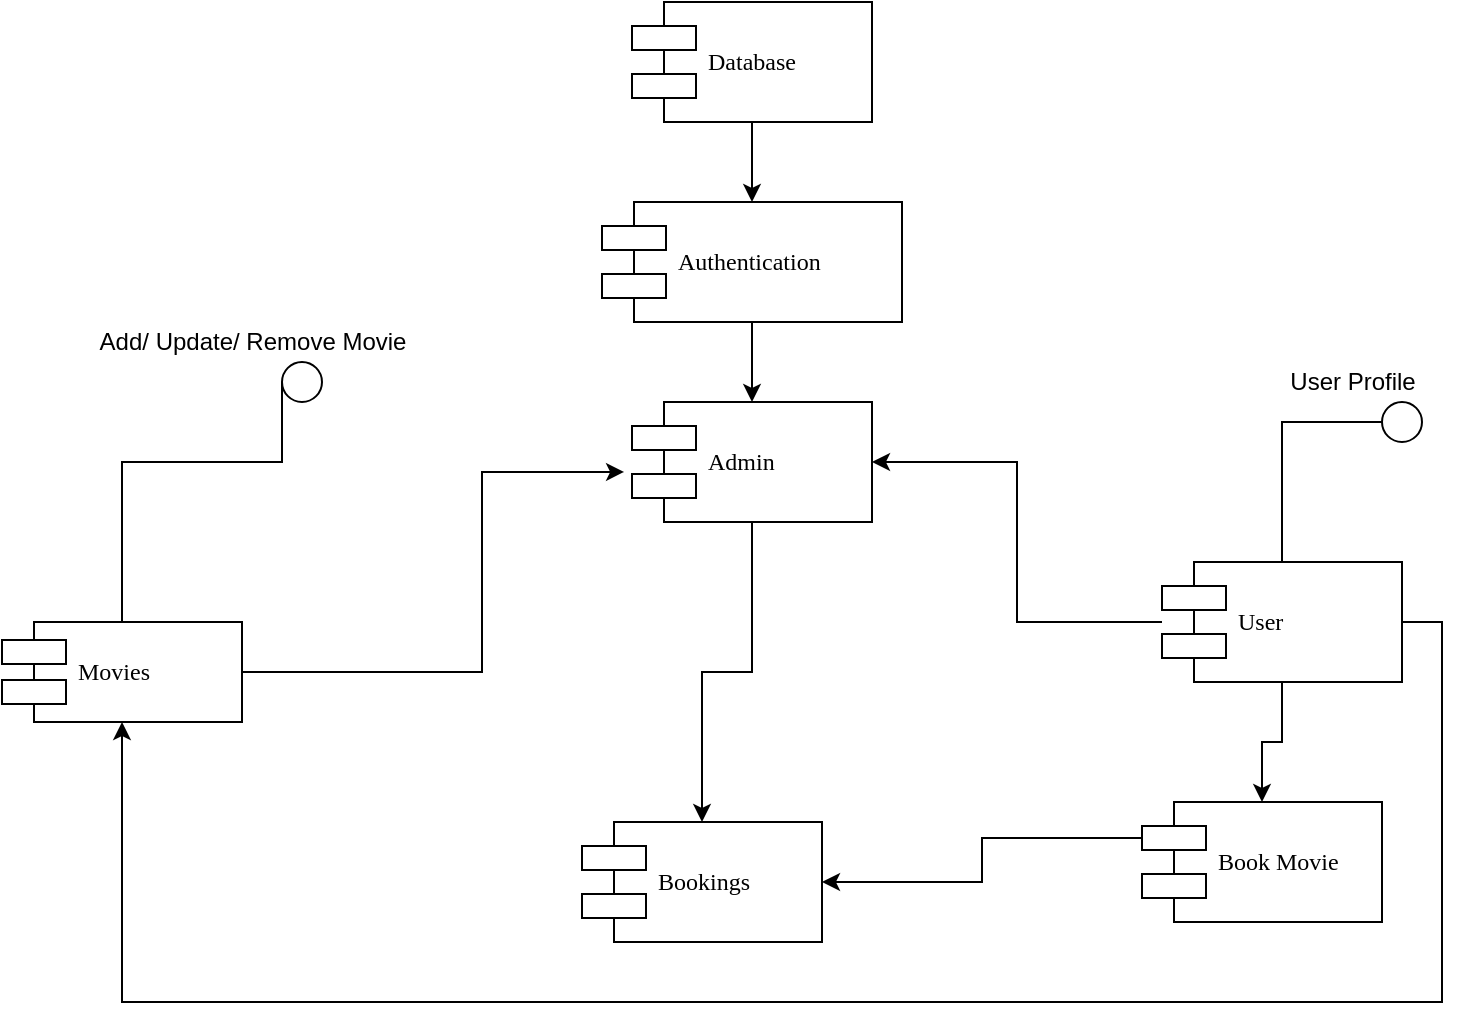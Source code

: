 <mxfile version="14.9.0" type="device"><diagram name="Page-1" id="5f0bae14-7c28-e335-631c-24af17079c00"><mxGraphModel dx="946" dy="646" grid="1" gridSize="10" guides="1" tooltips="1" connect="1" arrows="1" fold="1" page="1" pageScale="1" pageWidth="1100" pageHeight="850" background="none" math="0" shadow="0"><root><mxCell id="0"/><mxCell id="1" parent="0"/><mxCell id="V_sLj9ppQM_uGS-UTY4n-32" style="edgeStyle=orthogonalEdgeStyle;rounded=0;orthogonalLoop=1;jettySize=auto;html=1;exitX=0.5;exitY=1;exitDx=0;exitDy=0;endArrow=classic;endFill=1;strokeColor=#000000;" edge="1" parent="1" source="39150e848f15840c-5" target="V_sLj9ppQM_uGS-UTY4n-7"><mxGeometry relative="1" as="geometry"/></mxCell><mxCell id="39150e848f15840c-5" value="Admin" style="shape=component;align=left;spacingLeft=36;rounded=0;shadow=0;comic=0;labelBackgroundColor=none;strokeWidth=1;fontFamily=Verdana;fontSize=12;html=1;" parent="1" vertex="1"><mxGeometry x="435" y="210" width="120" height="60" as="geometry"/></mxCell><mxCell id="V_sLj9ppQM_uGS-UTY4n-3" style="edgeStyle=orthogonalEdgeStyle;rounded=0;orthogonalLoop=1;jettySize=auto;html=1;entryX=1;entryY=0.5;entryDx=0;entryDy=0;" edge="1" parent="1" source="39150e848f15840c-7" target="39150e848f15840c-5"><mxGeometry relative="1" as="geometry"/></mxCell><mxCell id="V_sLj9ppQM_uGS-UTY4n-28" style="edgeStyle=orthogonalEdgeStyle;rounded=0;orthogonalLoop=1;jettySize=auto;html=1;exitX=0.5;exitY=0;exitDx=0;exitDy=0;entryX=0;entryY=0.5;entryDx=0;entryDy=0;endArrow=none;endFill=0;strokeColor=#000000;" edge="1" parent="1" source="39150e848f15840c-7" target="V_sLj9ppQM_uGS-UTY4n-26"><mxGeometry relative="1" as="geometry"/></mxCell><mxCell id="V_sLj9ppQM_uGS-UTY4n-30" style="edgeStyle=orthogonalEdgeStyle;rounded=0;orthogonalLoop=1;jettySize=auto;html=1;exitX=0.5;exitY=1;exitDx=0;exitDy=0;endArrow=classic;endFill=1;strokeColor=#000000;" edge="1" parent="1" source="39150e848f15840c-7" target="V_sLj9ppQM_uGS-UTY4n-4"><mxGeometry relative="1" as="geometry"/></mxCell><mxCell id="V_sLj9ppQM_uGS-UTY4n-34" style="edgeStyle=orthogonalEdgeStyle;rounded=0;orthogonalLoop=1;jettySize=auto;html=1;exitX=1;exitY=0.5;exitDx=0;exitDy=0;entryX=0.5;entryY=1;entryDx=0;entryDy=0;endArrow=classic;endFill=1;strokeColor=#000000;" edge="1" parent="1" source="39150e848f15840c-7" target="V_sLj9ppQM_uGS-UTY4n-21"><mxGeometry relative="1" as="geometry"><Array as="points"><mxPoint x="840" y="320"/><mxPoint x="840" y="510"/><mxPoint x="180" y="510"/></Array></mxGeometry></mxCell><mxCell id="39150e848f15840c-7" value="User" style="shape=component;align=left;spacingLeft=36;rounded=0;shadow=0;comic=0;labelBackgroundColor=none;strokeWidth=1;fontFamily=Verdana;fontSize=12;html=1;" parent="1" vertex="1"><mxGeometry x="700" y="290" width="120" height="60" as="geometry"/></mxCell><mxCell id="V_sLj9ppQM_uGS-UTY4n-2" style="edgeStyle=orthogonalEdgeStyle;rounded=0;orthogonalLoop=1;jettySize=auto;html=1;exitX=0.5;exitY=1;exitDx=0;exitDy=0;entryX=0.5;entryY=0;entryDx=0;entryDy=0;" edge="1" parent="1" source="V_sLj9ppQM_uGS-UTY4n-1" target="39150e848f15840c-5"><mxGeometry relative="1" as="geometry"/></mxCell><mxCell id="V_sLj9ppQM_uGS-UTY4n-1" value="Authentication" style="shape=component;align=left;spacingLeft=36;rounded=0;shadow=0;comic=0;labelBackgroundColor=none;strokeWidth=1;fontFamily=Verdana;fontSize=12;html=1;" vertex="1" parent="1"><mxGeometry x="420" y="110" width="150" height="60" as="geometry"/></mxCell><mxCell id="V_sLj9ppQM_uGS-UTY4n-31" style="edgeStyle=orthogonalEdgeStyle;rounded=0;orthogonalLoop=1;jettySize=auto;html=1;exitX=0;exitY=0.3;exitDx=0;exitDy=0;endArrow=classic;endFill=1;strokeColor=#000000;" edge="1" parent="1" source="V_sLj9ppQM_uGS-UTY4n-4" target="V_sLj9ppQM_uGS-UTY4n-7"><mxGeometry relative="1" as="geometry"/></mxCell><mxCell id="V_sLj9ppQM_uGS-UTY4n-4" value="Book Movie" style="shape=component;align=left;spacingLeft=36;rounded=0;shadow=0;comic=0;labelBackgroundColor=none;strokeWidth=1;fontFamily=Verdana;fontSize=12;html=1;" vertex="1" parent="1"><mxGeometry x="690" y="410" width="120" height="60" as="geometry"/></mxCell><mxCell id="V_sLj9ppQM_uGS-UTY4n-7" value="Bookings" style="shape=component;align=left;spacingLeft=36;rounded=0;shadow=0;comic=0;labelBackgroundColor=none;strokeWidth=1;fontFamily=Verdana;fontSize=12;html=1;" vertex="1" parent="1"><mxGeometry x="410" y="420" width="120" height="60" as="geometry"/></mxCell><mxCell id="V_sLj9ppQM_uGS-UTY4n-20" style="edgeStyle=orthogonalEdgeStyle;rounded=0;orthogonalLoop=1;jettySize=auto;html=1;exitX=0.5;exitY=1;exitDx=0;exitDy=0;entryX=0.5;entryY=0;entryDx=0;entryDy=0;endArrow=classic;endFill=1;strokeColor=#000000;" edge="1" parent="1" source="V_sLj9ppQM_uGS-UTY4n-17" target="V_sLj9ppQM_uGS-UTY4n-1"><mxGeometry relative="1" as="geometry"/></mxCell><mxCell id="V_sLj9ppQM_uGS-UTY4n-17" value="Database" style="shape=component;align=left;spacingLeft=36;rounded=0;shadow=0;comic=0;labelBackgroundColor=none;strokeWidth=1;fontFamily=Verdana;fontSize=12;html=1;" vertex="1" parent="1"><mxGeometry x="435" y="10" width="120" height="60" as="geometry"/></mxCell><mxCell id="V_sLj9ppQM_uGS-UTY4n-23" style="edgeStyle=orthogonalEdgeStyle;rounded=0;orthogonalLoop=1;jettySize=auto;html=1;exitX=0.5;exitY=0;exitDx=0;exitDy=0;entryX=0;entryY=0.5;entryDx=0;entryDy=0;endArrow=none;endFill=0;strokeColor=#000000;" edge="1" parent="1" source="V_sLj9ppQM_uGS-UTY4n-21" target="V_sLj9ppQM_uGS-UTY4n-22"><mxGeometry relative="1" as="geometry"><Array as="points"><mxPoint x="180" y="240"/><mxPoint x="260" y="240"/></Array></mxGeometry></mxCell><mxCell id="V_sLj9ppQM_uGS-UTY4n-25" style="edgeStyle=orthogonalEdgeStyle;rounded=0;orthogonalLoop=1;jettySize=auto;html=1;exitX=1;exitY=0.5;exitDx=0;exitDy=0;endArrow=classic;endFill=1;strokeColor=#000000;entryX=-0.033;entryY=0.583;entryDx=0;entryDy=0;entryPerimeter=0;" edge="1" parent="1" source="V_sLj9ppQM_uGS-UTY4n-21" target="39150e848f15840c-5"><mxGeometry relative="1" as="geometry"><mxPoint x="340" y="270" as="targetPoint"/><Array as="points"><mxPoint x="360" y="345"/><mxPoint x="360" y="245"/></Array></mxGeometry></mxCell><mxCell id="V_sLj9ppQM_uGS-UTY4n-21" value="Movies" style="shape=component;align=left;spacingLeft=36;rounded=0;shadow=0;comic=0;labelBackgroundColor=none;strokeWidth=1;fontFamily=Verdana;fontSize=12;html=1;" vertex="1" parent="1"><mxGeometry x="120" y="320" width="120" height="50" as="geometry"/></mxCell><mxCell id="V_sLj9ppQM_uGS-UTY4n-22" value="" style="ellipse;whiteSpace=wrap;html=1;rounded=0;shadow=0;fontFamily=Verdana;align=left;strokeWidth=1;spacingLeft=36;comic=0;" vertex="1" parent="1"><mxGeometry x="260" y="190" width="20" height="20" as="geometry"/></mxCell><mxCell id="V_sLj9ppQM_uGS-UTY4n-24" value="Add/ Update/ Remove Movie" style="text;html=1;align=center;verticalAlign=middle;resizable=0;points=[];autosize=1;strokeColor=none;" vertex="1" parent="1"><mxGeometry x="160" y="170" width="170" height="20" as="geometry"/></mxCell><mxCell id="V_sLj9ppQM_uGS-UTY4n-26" value="" style="ellipse;whiteSpace=wrap;html=1;rounded=0;shadow=0;fontFamily=Verdana;align=left;strokeWidth=1;spacingLeft=36;comic=0;" vertex="1" parent="1"><mxGeometry x="810" y="210" width="20" height="20" as="geometry"/></mxCell><mxCell id="V_sLj9ppQM_uGS-UTY4n-27" value="User Profile" style="text;html=1;align=center;verticalAlign=middle;resizable=0;points=[];autosize=1;strokeColor=none;" vertex="1" parent="1"><mxGeometry x="755" y="190" width="80" height="20" as="geometry"/></mxCell></root></mxGraphModel></diagram></mxfile>